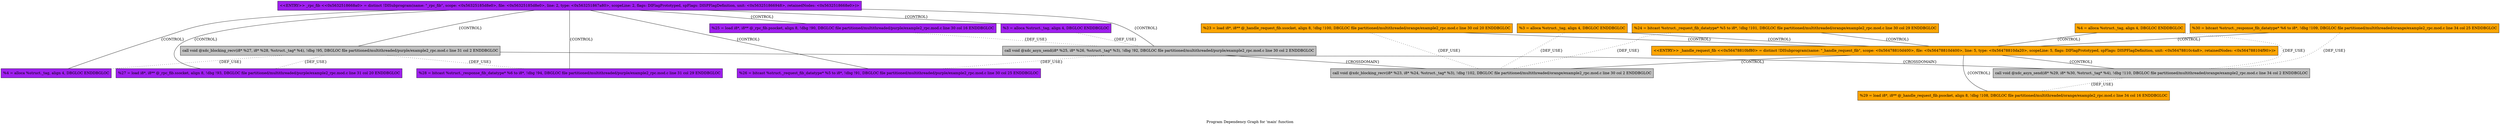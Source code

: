 strict graph "Program Dependency Graph for 'main' function" {
label="Program Dependency Graph for 'main' function";
Node0x5632518aa110 [fillcolor=purple, label="{\<\<ENTRY\>\> _rpc_fib \<\<0x5632518668a0\> = distinct !DISubprogram(name: \"_rpc_fib\", scope: \<0x56325185d8e0\>, file: \<0x56325185d8e0\>, line: 2, type: \<0x563251867a80\>, scopeLine: 2, flags: DIFlagPrototyped, spFlags: DISPFlagDefinition, unit: \<0x563251866948\>, retainedNodes: \<0x5632518668e0\>)\>}", shape="record", side="purple/purple", style=filled];
Node0x564788165fe0 [fillcolor=orange, label="{  %4 = alloca %struct._tag, align 4, DBGLOC  ENDDBGLOC}", shape="record", side="orange/orange", style=filled];
Node0x5632518a93a0 [dbginfo="Name: xdc_blocking_recv on line 31 column 2 in file partitioned/multithreaded/purple/example2_rpc.mod.c (local)", fillcolor="gray", label="{  call void @xdc_blocking_recv(i8* %27, i8* %28, %struct._tag* %4), !dbg !95, DBGLOC file partitioned/multithreaded/purple/example2_rpc.mod.c line 31 col 2 ENDDBGLOC}", shape="record", side="purple/purple", style="filled"];
Node0x564788166840 [fillcolor=orange, label="{  %23 = load i8*, i8** @_handle_request_fib.ssocket, align 8, !dbg !100, DBGLOC file partitioned/multithreaded/orange/example2_rpc.mod.c line 30 col 20 ENDDBGLOC}", shape="record", side="orange/orange", style=filled];
Node0x5632518a9c40 [fillcolor=purple, label="{  %27 = load i8*, i8** @_rpc_fib.ssocket, align 8, !dbg !93, DBGLOC file partitioned/multithreaded/purple/example2_rpc.mod.c line 31 col 20 ENDDBGLOC}", shape="record", side="purple/purple", style=filled];
Node0x564788153e70 [fillcolor=orange, label="{  %3 = alloca %struct._tag, align 4, DBGLOC  ENDDBGLOC}", shape="record", side="orange/orange", style=filled];
Node0x5632518a9b80 [fillcolor=purple, label="{  %25 = load i8*, i8** @_rpc_fib.psocket, align 8, !dbg !90, DBGLOC file partitioned/multithreaded/purple/example2_rpc.mod.c line 30 col 16 ENDDBGLOC}", shape="record", side="purple/purple", style=filled];
Node0x5647881662b0 [fillcolor=orange, label="{  %30 = bitcast %struct._response_fib_datatype* %6 to i8*, !dbg !109, DBGLOC file partitioned/multithreaded/orange/example2_rpc.mod.c line 34 col 25 ENDDBGLOC}", shape="record", side="orange/orange", style=filled];
Node0x5632518986d0 [fillcolor=purple, label="{  %3 = alloca %struct._tag, align 4, DBGLOC  ENDDBGLOC}", shape="record", side="purple/purple", style=filled];
Node0x564788166160 [fillcolor=orange, label="{  %24 = bitcast %struct._request_fib_datatype* %5 to i8*, !dbg !101, DBGLOC file partitioned/multithreaded/orange/example2_rpc.mod.c line 30 col 29 ENDDBGLOC}", shape="record", side="orange/orange", style=filled];
Node0x564788166ef0 [fillcolor=orange, label="{\<\<ENTRY\>\> _handle_request_fib \<\<0x56478810bf80\> = distinct !DISubprogram(name: \"_handle_request_fib\", scope: \<0x56478810d400\>, file: \<0x56478810d400\>, line: 5, type: \<0x56478810da20\>, scopeLine: 5, flags: DIFlagPrototyped, spFlags: DISPFlagDefinition, unit: \<0x56478810c4a8\>, retainedNodes: \<0x564788104f90\>)\>}", shape="record", side="orange/orange", style=filled];
Node0x5647881660a0 [dbginfo="Name: xdc_asyn_send on line 34 column 2 in file partitioned/multithreaded/orange/example2_rpc.mod.c (local)", fillcolor="gray", label="{  call void @xdc_asyn_send(i8* %29, i8* %30, %struct._tag* %4), !dbg !110, DBGLOC file partitioned/multithreaded/orange/example2_rpc.mod.c line 34 col 2 ENDDBGLOC}", shape="record", side="orange/orange", style="filled"];
Node0x5632518a9310 [dbginfo="Name: xdc_asyn_send on line 30 column 2 in file partitioned/multithreaded/purple/example2_rpc.mod.c (local)", fillcolor="gray", label="{  call void @xdc_asyn_send(i8* %25, i8* %26, %struct._tag* %3), !dbg !92, DBGLOC file partitioned/multithreaded/purple/example2_rpc.mod.c line 30 col 2 ENDDBGLOC}", shape="record", side="purple/purple", style="filled"];
Node0x5632518a96d0 [fillcolor=purple, label="{  %28 = bitcast %struct._response_fib_datatype* %6 to i8*, !dbg !94, DBGLOC file partitioned/multithreaded/purple/example2_rpc.mod.c line 31 col 29 ENDDBGLOC}", shape="record", side="purple/purple", style=filled];
Node0x5632518a92e0 [fillcolor=purple, label="{  %4 = alloca %struct._tag, align 4, DBGLOC  ENDDBGLOC}", shape="record", side="purple/purple", style=filled];
Node0x564788165ef0 [dbginfo="Name: xdc_blocking_recv on line 30 column 2 in file partitioned/multithreaded/orange/example2_rpc.mod.c (local)", fillcolor="gray", label="{  call void @xdc_blocking_recv(i8* %23, i8* %24, %struct._tag* %3), !dbg !102, DBGLOC file partitioned/multithreaded/orange/example2_rpc.mod.c line 30 col 2 ENDDBGLOC}", shape="record", side="orange/orange", style="filled"];
Node0x564788166960 [fillcolor=orange, label="{  %29 = load i8*, i8** @_handle_request_fib.psocket, align 8, !dbg !108, DBGLOC file partitioned/multithreaded/orange/example2_rpc.mod.c line 34 col 16 ENDDBGLOC}", shape="record", side="orange/orange", style=filled];
Node0x5632518a9520 [fillcolor=purple, label="{  %26 = bitcast %struct._request_fib_datatype* %5 to i8*, !dbg !91, DBGLOC file partitioned/multithreaded/purple/example2_rpc.mod.c line 30 col 25 ENDDBGLOC}", shape="record", side="purple/purple", style=filled];
N [pos="0,25!", shape=polygon, side=green, style=invis];
S [pos="0,-25!", shape=polygon, side=orange, style=invis];
Node0x5632518aa110 -- Node0x5632518986d0  [label="{CONTROL}"];
Node0x5632518aa110 -- Node0x5632518a92e0  [label="{CONTROL}"];
Node0x5632518aa110 -- Node0x5632518a9b80  [label="{CONTROL}"];
Node0x5632518aa110 -- Node0x5632518a9520  [label="{CONTROL}"];
Node0x5632518aa110 -- Node0x5632518a9310  [label="{CONTROL}"];
Node0x5632518aa110 -- Node0x5632518a9c40  [label="{CONTROL}"];
Node0x5632518aa110 -- Node0x5632518a96d0  [label="{CONTROL}"];
Node0x5632518aa110 -- Node0x5632518a93a0  [label="{CONTROL}"];
Node0x5632518aa110 -- N  [style=invis];
Node0x564788165fe0 -- Node0x5647881660a0  [label="{DEF_USE}", style="dotted"];
Node0x564788165fe0 -- Node0x564788166ef0  [label="{CONTROL}"];
Node0x564788165fe0 -- S  [style=invis];
Node0x5632518a93a0 -- Node0x5647881660a0  [label="{CROSSDOMAIN}"];
Node0x5632518a93a0 -- Node0x5632518a92e0  [label="{DEF_USE}", style="dotted"];
Node0x5632518a93a0 -- Node0x5632518a96d0  [label="{DEF_USE}", style="dotted"];
Node0x5632518a93a0 -- Node0x5632518a9c40  [label="{DEF_USE}", style="dotted"];
Node0x564788166840 -- Node0x564788165ef0  [label="{DEF_USE}", style="dotted"];
Node0x564788166840 -- Node0x564788166ef0  [label="{CONTROL}"];
Node0x564788166840 -- S  [style=invis];
Node0x5632518a9c40 -- N  [style=invis];
Node0x564788153e70 -- Node0x564788165ef0  [label="{DEF_USE}", style="dotted"];
Node0x564788153e70 -- Node0x564788166ef0  [label="{CONTROL}"];
Node0x564788153e70 -- S  [style=invis];
Node0x5632518a9b80 -- Node0x5632518a9310  [label="{DEF_USE}", style="dotted"];
Node0x5632518a9b80 -- N  [style=invis];
Node0x5647881662b0 -- Node0x5647881660a0  [label="{DEF_USE}", style="dotted"];
Node0x5647881662b0 -- Node0x564788166ef0  [label="{CONTROL}"];
Node0x5647881662b0 -- S  [style=invis];
Node0x5632518986d0 -- Node0x5632518a9310  [label="{DEF_USE}", style="dotted"];
Node0x5632518986d0 -- N  [style=invis];
Node0x564788166160 -- Node0x564788165ef0  [label="{DEF_USE}", style="dotted"];
Node0x564788166160 -- Node0x564788166ef0  [label="{CONTROL}"];
Node0x564788166160 -- S  [style=invis];
Node0x564788166ef0 -- Node0x564788165ef0  [label="{CONTROL}"];
Node0x564788166ef0 -- Node0x564788166960  [label="{CONTROL}"];
Node0x564788166ef0 -- Node0x5647881660a0  [label="{CONTROL}"];
Node0x564788166ef0 -- S  [style=invis];
Node0x5647881660a0 -- Node0x564788166960  [label="{DEF_USE}", style="dotted"];
Node0x5632518a9310 -- Node0x564788165ef0  [label="{CROSSDOMAIN}"];
Node0x5632518a9310 -- Node0x5632518a9520  [label="{DEF_USE}", style="dotted"];
Node0x5632518a96d0 -- N  [style=invis];
Node0x5632518a92e0 -- N  [style=invis];
Node0x564788166960 -- S  [style=invis];
Node0x5632518a9520 -- N  [style=invis];
}
